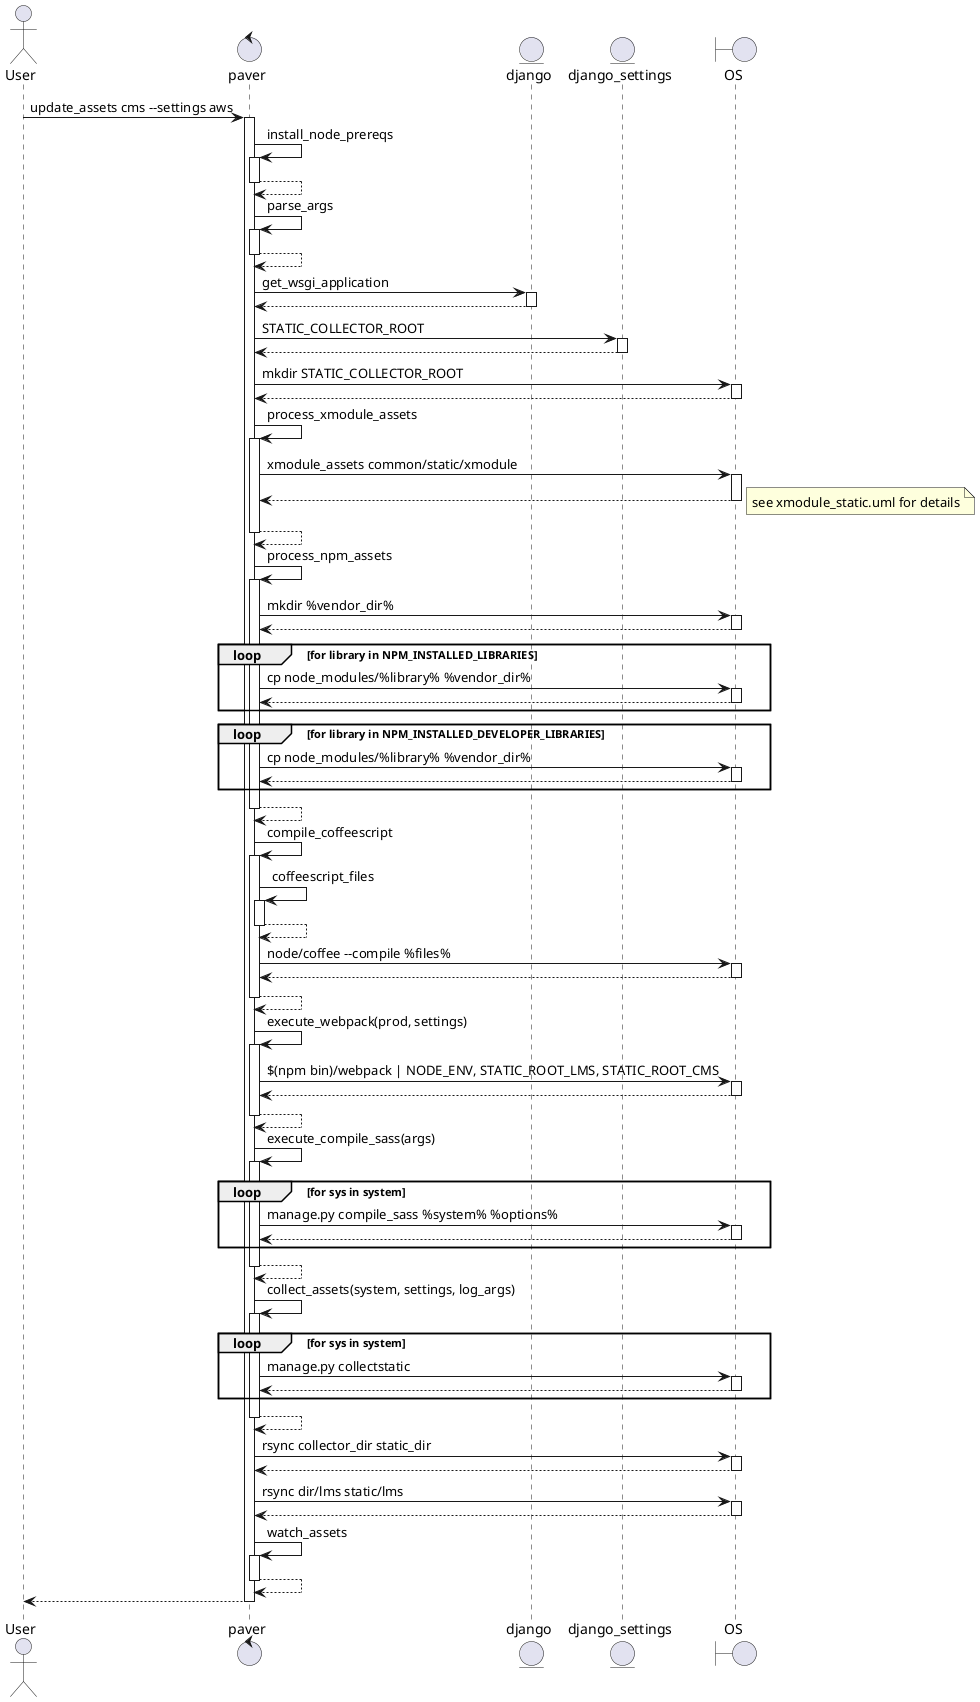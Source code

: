 @startuml
autoactivate on

actor User

control paver
entity django
entity django_settings
boundary OS

User -> paver : update_assets cms --settings aws

paver -> paver : install_node_prereqs
return

paver -> paver : parse_args
return

paver -> django : get_wsgi_application
return

paver -> django_settings : STATIC_COLLECTOR_ROOT
return

paver -> OS : mkdir STATIC_COLLECTOR_ROOT
return

paver -> paver : process_xmodule_assets
    paver -> OS : xmodule_assets common/static/xmodule
    return
    note right: see xmodule_static.uml for details
return

paver -> paver : process_npm_assets
    paver -> OS : mkdir %vendor_dir%
    return
    loop for library in NPM_INSTALLED_LIBRARIES
        paver -> OS : cp node_modules/%library% %vendor_dir%
        return
    end
    loop for library in NPM_INSTALLED_DEVELOPER_LIBRARIES
        paver -> OS : cp node_modules/%library% %vendor_dir%
        return
    end
return

paver -> paver : compile_coffeescript
    paver -> paver : coffeescript_files
    return
    paver -> OS : node/coffee --compile %files%
    return
return

paver -> paver : execute_webpack(prod, settings)
    paver -> OS : $(npm bin)/webpack | NODE_ENV, STATIC_ROOT_LMS, STATIC_ROOT_CMS
    return
return

paver -> paver : execute_compile_sass(args)
    loop for sys in system
        paver -> OS : manage.py compile_sass %system% %options%
        return
    end
return

paver -> paver : collect_assets(system, settings, log_args)
    loop for sys in system
        paver -> OS : manage.py collectstatic
        return
    end
return


paver -> OS : rsync collector_dir static_dir
return
paver -> OS : rsync dir/lms static/lms
return
paver -> paver : watch_assets
return
return

@enduml
